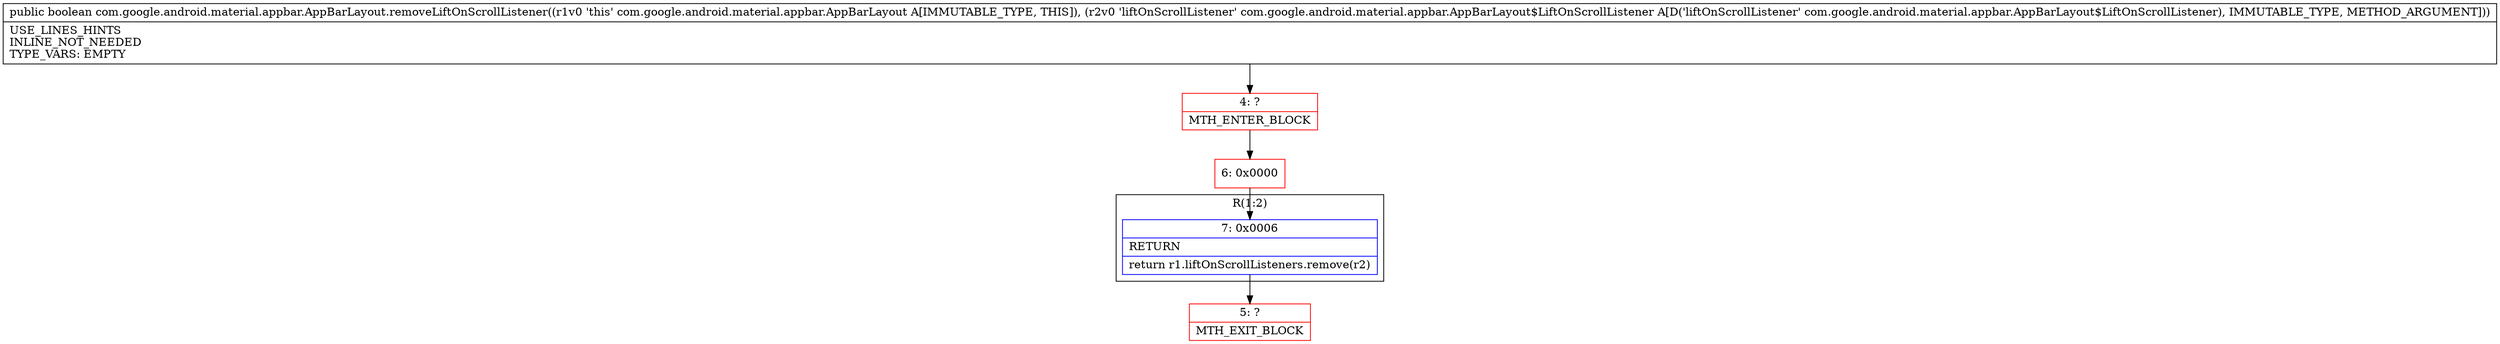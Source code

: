 digraph "CFG forcom.google.android.material.appbar.AppBarLayout.removeLiftOnScrollListener(Lcom\/google\/android\/material\/appbar\/AppBarLayout$LiftOnScrollListener;)Z" {
subgraph cluster_Region_2014516561 {
label = "R(1:2)";
node [shape=record,color=blue];
Node_7 [shape=record,label="{7\:\ 0x0006|RETURN\l|return r1.liftOnScrollListeners.remove(r2)\l}"];
}
Node_4 [shape=record,color=red,label="{4\:\ ?|MTH_ENTER_BLOCK\l}"];
Node_6 [shape=record,color=red,label="{6\:\ 0x0000}"];
Node_5 [shape=record,color=red,label="{5\:\ ?|MTH_EXIT_BLOCK\l}"];
MethodNode[shape=record,label="{public boolean com.google.android.material.appbar.AppBarLayout.removeLiftOnScrollListener((r1v0 'this' com.google.android.material.appbar.AppBarLayout A[IMMUTABLE_TYPE, THIS]), (r2v0 'liftOnScrollListener' com.google.android.material.appbar.AppBarLayout$LiftOnScrollListener A[D('liftOnScrollListener' com.google.android.material.appbar.AppBarLayout$LiftOnScrollListener), IMMUTABLE_TYPE, METHOD_ARGUMENT]))  | USE_LINES_HINTS\lINLINE_NOT_NEEDED\lTYPE_VARS: EMPTY\l}"];
MethodNode -> Node_4;Node_7 -> Node_5;
Node_4 -> Node_6;
Node_6 -> Node_7;
}

